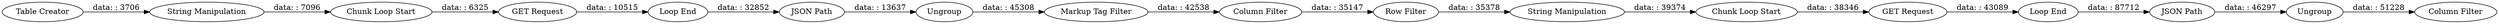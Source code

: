digraph {
	"-3653989584028076150_573" [label="GET Request"]
	"-3653989584028076150_585" [label=Ungroup]
	"-3653989584028076150_575" [label="JSON Path"]
	"-3653989584028076150_576" [label=Ungroup]
	"-3653989584028076150_578" [label="String Manipulation"]
	"-3653989584028076150_579" [label="Chunk Loop Start"]
	"-3653989584028076150_580" [label="GET Request"]
	"-3653989584028076150_589" [label="Loop End"]
	"-3653989584028076150_586" [label="Column Filter"]
	"-3653989584028076150_571" [label="Chunk Loop Start"]
	"-3653989584028076150_588" [label="Loop End"]
	"-3653989584028076150_587" [label="Markup Tag Filter"]
	"-3653989584028076150_577" [label="Column Filter"]
	"-3653989584028076150_582" [label="JSON Path"]
	"-3653989584028076150_570" [label="String Manipulation"]
	"-3653989584028076150_569" [label="Table Creator"]
	"-3653989584028076150_583" [label="Row Filter"]
	"-3653989584028076150_589" -> "-3653989584028076150_582" [label="data: : 87712"]
	"-3653989584028076150_580" -> "-3653989584028076150_589" [label="data: : 43089"]
	"-3653989584028076150_575" -> "-3653989584028076150_576" [label="data: : 13637"]
	"-3653989584028076150_577" -> "-3653989584028076150_583" [label="data: : 35147"]
	"-3653989584028076150_570" -> "-3653989584028076150_571" [label="data: : 7096"]
	"-3653989584028076150_569" -> "-3653989584028076150_570" [label="data: : 3706"]
	"-3653989584028076150_576" -> "-3653989584028076150_587" [label="data: : 45308"]
	"-3653989584028076150_583" -> "-3653989584028076150_578" [label="data: : 35378"]
	"-3653989584028076150_587" -> "-3653989584028076150_577" [label="data: : 42538"]
	"-3653989584028076150_579" -> "-3653989584028076150_580" [label="data: : 38346"]
	"-3653989584028076150_588" -> "-3653989584028076150_575" [label="data: : 32852"]
	"-3653989584028076150_582" -> "-3653989584028076150_585" [label="data: : 46297"]
	"-3653989584028076150_573" -> "-3653989584028076150_588" [label="data: : 10515"]
	"-3653989584028076150_578" -> "-3653989584028076150_579" [label="data: : 39374"]
	"-3653989584028076150_585" -> "-3653989584028076150_586" [label="data: : 51228"]
	"-3653989584028076150_571" -> "-3653989584028076150_573" [label="data: : 6325"]
	rankdir=LR
}
